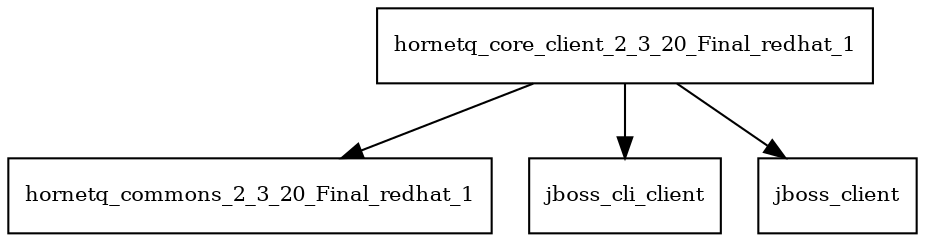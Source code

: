 digraph hornetq_core_client_2_3_20_Final_redhat_1_dependencies {
  node [shape = box, fontsize=10.0];
  hornetq_core_client_2_3_20_Final_redhat_1 -> hornetq_commons_2_3_20_Final_redhat_1;
  hornetq_core_client_2_3_20_Final_redhat_1 -> jboss_cli_client;
  hornetq_core_client_2_3_20_Final_redhat_1 -> jboss_client;
}
